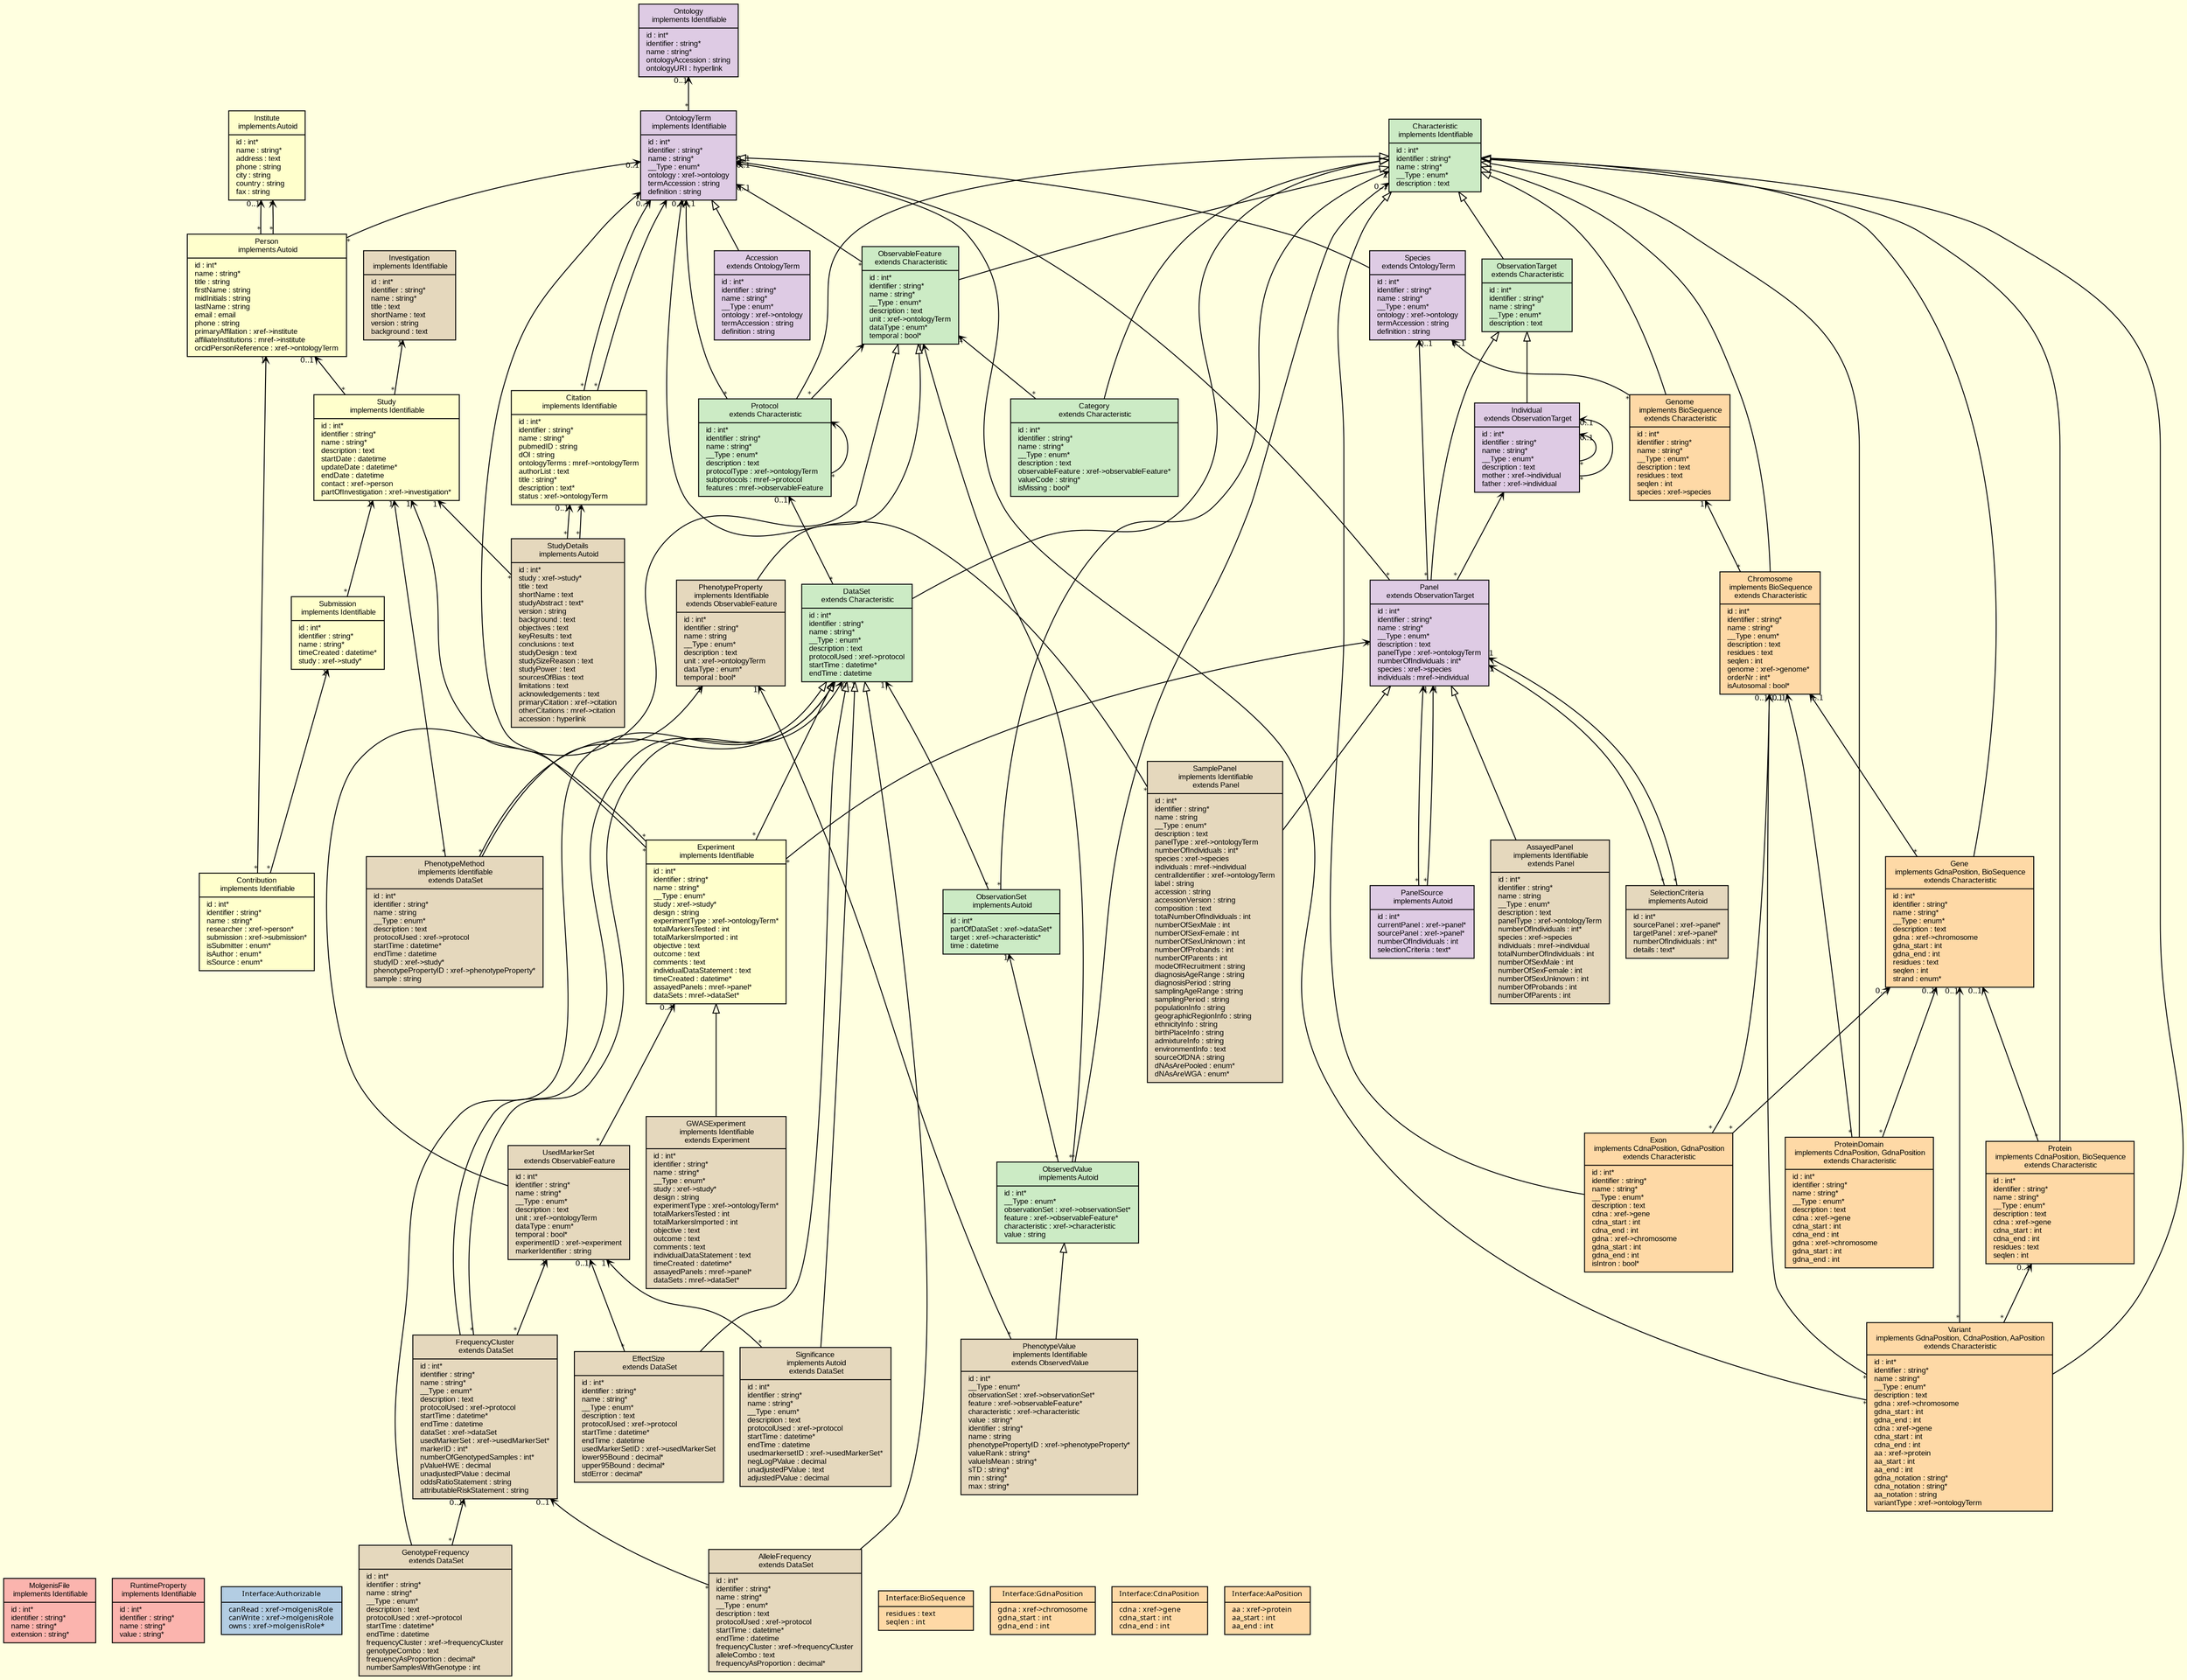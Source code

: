 digraph G {
        color = "white"
		compound = true
		fontname = "Bitstream Vera Sans"
		fontsize = 8
		pagedir="TB"
		rankdir="BT"
		bgcolor = "lightyellow"  
		labelfloat = "true"
		mode = "hier"
		overlap = "false"
		splines = "true"
		layers = "1:2"
		clusterrank = "local"
		outputorder="edgesfirst"

        node [
			fontname = "Arial"
            fontsize = 8
            shape = "record"
            color = "#808080"
            style="filled"
            fillcolor = "white"
            layer = "2"
            colorscheme = pastel19
        ]

        edge [
                fontname = "Bitstream Vera Sans"
                fontsize = 8
                layer = "1"
        ]

/* entities outside modules*/
               "MolgenisFile" [
                	    style = "filled"
                	    fillcolor =  "white"
			        	fontname = "Arial"
			        	fontcolor = "black"
			        	color = "black"
                
                        label = "{MolgenisFile\n implements Identifiable|id : int*\lidentifier : string*\lname : string*\lextension : string*\l}"
                ]

               "RuntimeProperty" [
                	    style = "filled"
                	    fillcolor =  "white"
			        	fontname = "Arial"
			        	fontcolor = "black"
			        	color = "black"
                
                        label = "{RuntimeProperty\n implements Identifiable|id : int*\lidentifier : string*\lname : string*\lvalue : string*\l}"
                ]

               "Authorizable" [
                	    style = "filled"
                	    fillcolor =  "white"
			        	fontname = "Arial-Italic"
			        	fontcolor = "dimgrey"
			        	color = "dimgrey"
                
                        label = "{Interface:Authorizable|canRead : xref-&gt;molgenisRole\lcanWrite : xref-&gt;molgenisRole\lowns : xref-&gt;molgenisRole*\l}"
                ]

               "Characteristic" [
                	    style = "filled"
                	    fillcolor =  "white"
			        	fontname = "Arial"
			        	fontcolor = "black"
			        	color = "black"
                
                        label = "{Characteristic\n implements Identifiable|id : int*\lidentifier : string*\lname : string*\l__Type : enum*\ldescription : text\l}"
                ]

               "ObservationTarget" [
                	    style = "filled"
                	    fillcolor =  "white"
			        	fontname = "Arial"
			        	fontcolor = "black"
			        	color = "black"
                
                        label = "{ObservationTarget\n extends characteristic|id : int*\lidentifier : string*\lname : string*\l__Type : enum*\ldescription : text\l}"
                ]

               "ObservableFeature" [
                	    style = "filled"
                	    fillcolor =  "white"
			        	fontname = "Arial"
			        	fontcolor = "black"
			        	color = "black"
                
                        label = "{ObservableFeature\n extends characteristic|id : int*\lidentifier : string*\lname : string*\l__Type : enum*\ldescription : text\lunit : xref-&gt;ontologyTerm\ldataType : enum*\ltemporal : bool*\l}"
                ]

               "Category" [
                	    style = "filled"
                	    fillcolor =  "white"
			        	fontname = "Arial"
			        	fontcolor = "black"
			        	color = "black"
                
                        label = "{Category\n extends characteristic|id : int*\lidentifier : string*\lname : string*\l__Type : enum*\ldescription : text\lobservableFeature : xref-&gt;observableFeature*\lvalueCode : string*\lisMissing : bool*\l}"
                ]

               "Protocol" [
                	    style = "filled"
                	    fillcolor =  "white"
			        	fontname = "Arial"
			        	fontcolor = "black"
			        	color = "black"
                
                        label = "{Protocol\n extends characteristic|id : int*\lidentifier : string*\lname : string*\l__Type : enum*\ldescription : text\lprotocolType : xref-&gt;ontologyTerm\lsubprotocols : mref-&gt;protocol\lfeatures : mref-&gt;observableFeature\l}"
                ]

               "DataSet" [
                	    style = "filled"
                	    fillcolor =  "white"
			        	fontname = "Arial"
			        	fontcolor = "black"
			        	color = "black"
                
                        label = "{DataSet\n extends characteristic|id : int*\lidentifier : string*\lname : string*\l__Type : enum*\ldescription : text\lprotocolUsed : xref-&gt;protocol\lstartTime : datetime*\lendTime : datetime\l}"
                ]

               "ObservationSet" [
                	    style = "filled"
                	    fillcolor =  "white"
			        	fontname = "Arial"
			        	fontcolor = "black"
			        	color = "black"
                
                        label = "{ObservationSet\n implements Autoid|id : int*\lpartOfDataSet : xref-&gt;dataSet*\ltarget : xref-&gt;characteristic*\ltime : datetime\l}"
                ]

               "ObservedValue" [
                	    style = "filled"
                	    fillcolor =  "white"
			        	fontname = "Arial"
			        	fontcolor = "black"
			        	color = "black"
                
                        label = "{ObservedValue\n implements Autoid|id : int*\l__Type : enum*\lobservationSet : xref-&gt;observationSet*\lfeature : xref-&gt;observableFeature*\lcharacteristic : xref-&gt;characteristic\lvalue : string\l}"
                ]

               "Species" [
                	    style = "filled"
                	    fillcolor =  "white"
			        	fontname = "Arial"
			        	fontcolor = "black"
			        	color = "black"
                
                        label = "{Species\n extends ontologyTerm|id : int*\lidentifier : string*\lname : string*\l__Type : enum*\lontology : xref-&gt;ontology\ltermAccession : string\ldefinition : string\l}"
                ]

               "Individual" [
                	    style = "filled"
                	    fillcolor =  "white"
			        	fontname = "Arial"
			        	fontcolor = "black"
			        	color = "black"
                
                        label = "{Individual\n extends observationTarget|id : int*\lidentifier : string*\lname : string*\l__Type : enum*\ldescription : text\lmother : xref-&gt;individual\lfather : xref-&gt;individual\l}"
                ]

               "Panel" [
                	    style = "filled"
                	    fillcolor =  "white"
			        	fontname = "Arial"
			        	fontcolor = "black"
			        	color = "black"
                
                        label = "{Panel\n extends observationTarget|id : int*\lidentifier : string*\lname : string*\l__Type : enum*\ldescription : text\lpanelType : xref-&gt;ontologyTerm\lnumberOfIndividuals : int*\lspecies : xref-&gt;species\lindividuals : mref-&gt;individual\l}"
                ]

               "PanelSource" [
                	    style = "filled"
                	    fillcolor =  "white"
			        	fontname = "Arial"
			        	fontcolor = "black"
			        	color = "black"
                
                        label = "{PanelSource\n implements Autoid|id : int*\lcurrentPanel : xref-&gt;panel*\lsourcePanel : xref-&gt;panel*\lnumberOfIndividuals : int\lselectionCriteria : text*\l}"
                ]

               "Ontology" [
                	    style = "filled"
                	    fillcolor =  "white"
			        	fontname = "Arial"
			        	fontcolor = "black"
			        	color = "black"
                
                        label = "{Ontology\n implements Identifiable|id : int*\lidentifier : string*\lname : string*\lontologyAccession : string\lontologyURI : hyperlink\l}"
                ]

               "OntologyTerm" [
                	    style = "filled"
                	    fillcolor =  "white"
			        	fontname = "Arial"
			        	fontcolor = "black"
			        	color = "black"
                
                        label = "{OntologyTerm\n implements Identifiable|id : int*\lidentifier : string*\lname : string*\l__Type : enum*\lontology : xref-&gt;ontology\ltermAccession : string\ldefinition : string\l}"
                ]

               "Accession" [
                	    style = "filled"
                	    fillcolor =  "white"
			        	fontname = "Arial"
			        	fontcolor = "black"
			        	color = "black"
                
                        label = "{Accession\n extends ontologyTerm|id : int*\lidentifier : string*\lname : string*\l__Type : enum*\lontology : xref-&gt;ontology\ltermAccession : string\ldefinition : string\l}"
                ]

               "BioSequence" [
                	    style = "filled"
                	    fillcolor =  "white"
			        	fontname = "Arial-Italic"
			        	fontcolor = "dimgrey"
			        	color = "dimgrey"
                
                        label = "{Interface:BioSequence|residues : text\lseqlen : int\l}"
                ]

               "GdnaPosition" [
                	    style = "filled"
                	    fillcolor =  "white"
			        	fontname = "Arial-Italic"
			        	fontcolor = "dimgrey"
			        	color = "dimgrey"
                
                        label = "{Interface:GdnaPosition|gdna : xref-&gt;chromosome\lgdna_start : int\lgdna_end : int\l}"
                ]

               "CdnaPosition" [
                	    style = "filled"
                	    fillcolor =  "white"
			        	fontname = "Arial-Italic"
			        	fontcolor = "dimgrey"
			        	color = "dimgrey"
                
                        label = "{Interface:CdnaPosition|cdna : xref-&gt;gene\lcdna_start : int\lcdna_end : int\l}"
                ]

               "AaPosition" [
                	    style = "filled"
                	    fillcolor =  "white"
			        	fontname = "Arial-Italic"
			        	fontcolor = "dimgrey"
			        	color = "dimgrey"
                
                        label = "{Interface:AaPosition|aa : xref-&gt;protein\laa_start : int\laa_end : int\l}"
                ]

               "Genome" [
                	    style = "filled"
                	    fillcolor =  "white"
			        	fontname = "Arial"
			        	fontcolor = "black"
			        	color = "black"
                
                        label = "{Genome\n implements BioSequence\n extends characteristic|id : int*\lidentifier : string*\lname : string*\l__Type : enum*\ldescription : text\lresidues : text\lseqlen : int\lspecies : xref-&gt;species\l}"
                ]

               "Chromosome" [
                	    style = "filled"
                	    fillcolor =  "white"
			        	fontname = "Arial"
			        	fontcolor = "black"
			        	color = "black"
                
                        label = "{Chromosome\n implements BioSequence\n extends characteristic|id : int*\lidentifier : string*\lname : string*\l__Type : enum*\ldescription : text\lresidues : text\lseqlen : int\lgenome : xref-&gt;genome*\lorderNr : int*\lisAutosomal : bool*\l}"
                ]

               "Gene" [
                	    style = "filled"
                	    fillcolor =  "white"
			        	fontname = "Arial"
			        	fontcolor = "black"
			        	color = "black"
                
                        label = "{Gene\n implements GdnaPosition, BioSequence\n extends characteristic|id : int*\lidentifier : string*\lname : string*\l__Type : enum*\ldescription : text\lgdna : xref-&gt;chromosome\lgdna_start : int\lgdna_end : int\lresidues : text\lseqlen : int\lstrand : enum*\l}"
                ]

               "Protein" [
                	    style = "filled"
                	    fillcolor =  "white"
			        	fontname = "Arial"
			        	fontcolor = "black"
			        	color = "black"
                
                        label = "{Protein\n implements CdnaPosition, BioSequence\n extends characteristic|id : int*\lidentifier : string*\lname : string*\l__Type : enum*\ldescription : text\lcdna : xref-&gt;gene\lcdna_start : int\lcdna_end : int\lresidues : text\lseqlen : int\l}"
                ]

               "ProteinDomain" [
                	    style = "filled"
                	    fillcolor =  "white"
			        	fontname = "Arial"
			        	fontcolor = "black"
			        	color = "black"
                
                        label = "{ProteinDomain\n implements CdnaPosition, GdnaPosition\n extends characteristic|id : int*\lidentifier : string*\lname : string*\l__Type : enum*\ldescription : text\lcdna : xref-&gt;gene\lcdna_start : int\lcdna_end : int\lgdna : xref-&gt;chromosome\lgdna_start : int\lgdna_end : int\l}"
                ]

               "Exon" [
                	    style = "filled"
                	    fillcolor =  "white"
			        	fontname = "Arial"
			        	fontcolor = "black"
			        	color = "black"
                
                        label = "{Exon\n implements CdnaPosition, GdnaPosition\n extends characteristic|id : int*\lidentifier : string*\lname : string*\l__Type : enum*\ldescription : text\lcdna : xref-&gt;gene\lcdna_start : int\lcdna_end : int\lgdna : xref-&gt;chromosome\lgdna_start : int\lgdna_end : int\lisIntron : bool*\l}"
                ]

               "Variant" [
                	    style = "filled"
                	    fillcolor =  "white"
			        	fontname = "Arial"
			        	fontcolor = "black"
			        	color = "black"
                
                        label = "{Variant\n implements GdnaPosition, CdnaPosition, AaPosition\n extends characteristic|id : int*\lidentifier : string*\lname : string*\l__Type : enum*\ldescription : text\lgdna : xref-&gt;chromosome\lgdna_start : int\lgdna_end : int\lcdna : xref-&gt;gene\lcdna_start : int\lcdna_end : int\laa : xref-&gt;protein\laa_start : int\laa_end : int\lgdna_notation : string*\lcdna_notation : string*\laa_notation : string\lvariantType : xref-&gt;ontologyTerm\l}"
                ]

               "Study" [
                	    style = "filled"
                	    fillcolor =  "white"
			        	fontname = "Arial"
			        	fontcolor = "black"
			        	color = "black"
                
                        label = "{Study\n implements Identifiable|id : int*\lidentifier : string*\lname : string*\ldescription : text\lstartDate : datetime\lupdateDate : datetime*\lendDate : datetime\lcontact : xref-&gt;person\lpartOfInvestigation : xref-&gt;investigation*\l}"
                ]

               "Experiment" [
                	    style = "filled"
                	    fillcolor =  "white"
			        	fontname = "Arial"
			        	fontcolor = "black"
			        	color = "black"
                
                        label = "{Experiment\n implements Identifiable|id : int*\lidentifier : string*\lname : string*\l__Type : enum*\lstudy : xref-&gt;study*\ldesign : string\lexperimentType : xref-&gt;ontologyTerm*\ltotalMarkersTested : int\ltotalMarkersImported : int\lobjective : text\loutcome : text\lcomments : text\lindividualDataStatement : text\ltimeCreated : datetime*\lassayedPanels : mref-&gt;panel*\ldataSets : mref-&gt;dataSet*\l}"
                ]

               "Institute" [
                	    style = "filled"
                	    fillcolor =  "white"
			        	fontname = "Arial"
			        	fontcolor = "black"
			        	color = "black"
                
                        label = "{Institute\n implements Autoid|id : int*\lname : string*\laddress : text\lphone : string\lcity : string\lcountry : string\lfax : string\l}"
                ]

               "Person" [
                	    style = "filled"
                	    fillcolor =  "white"
			        	fontname = "Arial"
			        	fontcolor = "black"
			        	color = "black"
                
                        label = "{Person\n implements Autoid|id : int*\lname : string*\ltitle : string\lfirstName : string\lmidInitials : string\llastName : string\lemail : email\lphone : string\lprimaryAffilation : xref-&gt;institute\laffiliateInstitutions : mref-&gt;institute\lorcidPersonReference : xref-&gt;ontologyTerm\l}"
                ]

               "Citation" [
                	    style = "filled"
                	    fillcolor =  "white"
			        	fontname = "Arial"
			        	fontcolor = "black"
			        	color = "black"
                
                        label = "{Citation\n implements Identifiable|id : int*\lidentifier : string*\lname : string*\lpubmedID : string\ldOI : string\lontologyTerms : mref-&gt;ontologyTerm\lauthorList : text\ltitle : string*\ldescription : text*\lstatus : xref-&gt;ontologyTerm\l}"
                ]

               "Contribution" [
                	    style = "filled"
                	    fillcolor =  "white"
			        	fontname = "Arial"
			        	fontcolor = "black"
			        	color = "black"
                
                        label = "{Contribution\n implements Identifiable|id : int*\lidentifier : string*\lname : string*\lresearcher : xref-&gt;person*\lsubmission : xref-&gt;submission*\lisSubmitter : enum*\lisAuthor : enum*\lisSource : enum*\l}"
                ]

               "Submission" [
                	    style = "filled"
                	    fillcolor =  "white"
			        	fontname = "Arial"
			        	fontcolor = "black"
			        	color = "black"
                
                        label = "{Submission\n implements Identifiable|id : int*\lidentifier : string*\lname : string*\ltimeCreated : datetime*\lstudy : xref-&gt;study*\l}"
                ]

               "Investigation" [
                	    style = "filled"
                	    fillcolor =  "white"
			        	fontname = "Arial"
			        	fontcolor = "black"
			        	color = "black"
                
                        label = "{Investigation\n implements Identifiable|id : int*\lidentifier : string*\lname : string*\ltitle : text\lshortName : text\lversion : string\lbackground : text\l}"
                ]

               "StudyDetails" [
                	    style = "filled"
                	    fillcolor =  "white"
			        	fontname = "Arial"
			        	fontcolor = "black"
			        	color = "black"
                
                        label = "{StudyDetails\n implements Autoid|id : int*\lstudy : xref-&gt;study*\ltitle : text\lshortName : text\lstudyAbstract : text*\lversion : string\lbackground : text\lobjectives : text\lkeyResults : text\lconclusions : text\lstudyDesign : text\lstudySizeReason : text\lstudyPower : text\lsourcesOfBias : text\llimitations : text\lacknowledgements : text\lprimaryCitation : xref-&gt;citation\lotherCitations : mref-&gt;citation\laccession : hyperlink\l}"
                ]

               "FrequencyCluster" [
                	    style = "filled"
                	    fillcolor =  "white"
			        	fontname = "Arial"
			        	fontcolor = "black"
			        	color = "black"
                
                        label = "{FrequencyCluster\n extends dataSet|id : int*\lidentifier : string*\lname : string*\l__Type : enum*\ldescription : text\lprotocolUsed : xref-&gt;protocol\lstartTime : datetime*\lendTime : datetime\ldataSet : xref-&gt;dataSet\lusedMarkerSet : xref-&gt;usedMarkerSet*\lmarkerID : int*\lnumberOfGenotypedSamples : int*\lpValueHWE : decimal\lunadjustedPValue : decimal\loddsRatioStatement : string\lattributableRiskStatement : string\l}"
                ]

               "GenotypeFrequency" [
                	    style = "filled"
                	    fillcolor =  "white"
			        	fontname = "Arial"
			        	fontcolor = "black"
			        	color = "black"
                
                        label = "{GenotypeFrequency\n extends dataSet|id : int*\lidentifier : string*\lname : string*\l__Type : enum*\ldescription : text\lprotocolUsed : xref-&gt;protocol\lstartTime : datetime*\lendTime : datetime\lfrequencyCluster : xref-&gt;frequencyCluster\lgenotypeCombo : text\lfrequencyAsProportion : decimal*\lnumberSamplesWithGenotype : int\l}"
                ]

               "AlleleFrequency" [
                	    style = "filled"
                	    fillcolor =  "white"
			        	fontname = "Arial"
			        	fontcolor = "black"
			        	color = "black"
                
                        label = "{AlleleFrequency\n extends dataSet|id : int*\lidentifier : string*\lname : string*\l__Type : enum*\ldescription : text\lprotocolUsed : xref-&gt;protocol\lstartTime : datetime*\lendTime : datetime\lfrequencyCluster : xref-&gt;frequencyCluster\lalleleCombo : text\lfrequencyAsProportion : decimal*\l}"
                ]

               "PhenotypeProperty" [
                	    style = "filled"
                	    fillcolor =  "white"
			        	fontname = "Arial"
			        	fontcolor = "black"
			        	color = "black"
                
                        label = "{PhenotypeProperty\n implements Identifiable\n extends observableFeature|id : int*\lidentifier : string*\lname : string\l__Type : enum*\ldescription : text\lunit : xref-&gt;ontologyTerm\ldataType : enum*\ltemporal : bool*\l}"
                ]

               "PhenotypeMethod" [
                	    style = "filled"
                	    fillcolor =  "white"
			        	fontname = "Arial"
			        	fontcolor = "black"
			        	color = "black"
                
                        label = "{PhenotypeMethod\n implements Identifiable\n extends dataSet|id : int*\lidentifier : string*\lname : string\l__Type : enum*\ldescription : text\lprotocolUsed : xref-&gt;protocol\lstartTime : datetime*\lendTime : datetime\lstudyID : xref-&gt;study*\lphenotypePropertyID : xref-&gt;phenotypeProperty*\lsample : string\l}"
                ]

               "PhenotypeValue" [
                	    style = "filled"
                	    fillcolor =  "white"
			        	fontname = "Arial"
			        	fontcolor = "black"
			        	color = "black"
                
                        label = "{PhenotypeValue\n implements Identifiable\n extends observedValue|id : int*\l__Type : enum*\lobservationSet : xref-&gt;observationSet*\lfeature : xref-&gt;observableFeature*\lcharacteristic : xref-&gt;characteristic\lvalue : string*\lidentifier : string*\lname : string\lphenotypePropertyID : xref-&gt;phenotypeProperty*\lvalueRank : string*\lvalueIsMean : string*\lsTD : string*\lmin : string*\lmax : string*\l}"
                ]

               "SamplePanel" [
                	    style = "filled"
                	    fillcolor =  "white"
			        	fontname = "Arial"
			        	fontcolor = "black"
			        	color = "black"
                
                        label = "{SamplePanel\n implements Identifiable\n extends panel|id : int*\lidentifier : string*\lname : string\l__Type : enum*\ldescription : text\lpanelType : xref-&gt;ontologyTerm\lnumberOfIndividuals : int*\lspecies : xref-&gt;species\lindividuals : mref-&gt;individual\lcentralIdentifier : xref-&gt;ontologyTerm\llabel : string\laccession : string\laccessionVersion : string\lcomposition : text\ltotalNumberOfIndividuals : int\lnumberOfSexMale : int\lnumberOfSexFemale : int\lnumberOfSexUnknown : int\lnumberOfProbands : int\lnumberOfParents : int\lmodeOfRecruitment : string\ldiagnosisAgeRange : string\ldiagnosisPeriod : string\lsamplingAgeRange : string\lsamplingPeriod : string\lpopulationInfo : string\lgeographicRegionInfo : string\lethnicityInfo : string\lbirthPlaceInfo : string\ladmixtureInfo : string\lenvironmentInfo : text\lsourceOfDNA : string\ldNAsArePooled : enum*\ldNAsAreWGA : enum*\l}"
                ]

               "AssayedPanel" [
                	    style = "filled"
                	    fillcolor =  "white"
			        	fontname = "Arial"
			        	fontcolor = "black"
			        	color = "black"
                
                        label = "{AssayedPanel\n implements Identifiable\n extends panel|id : int*\lidentifier : string*\lname : string\l__Type : enum*\ldescription : text\lpanelType : xref-&gt;ontologyTerm\lnumberOfIndividuals : int*\lspecies : xref-&gt;species\lindividuals : mref-&gt;individual\ltotalNumberOfIndividuals : int\lnumberOfSexMale : int\lnumberOfSexFemale : int\lnumberOfSexUnknown : int\lnumberOfProbands : int\lnumberOfParents : int\l}"
                ]

               "GWASExperiment" [
                	    style = "filled"
                	    fillcolor =  "white"
			        	fontname = "Arial"
			        	fontcolor = "black"
			        	color = "black"
                
                        label = "{GWASExperiment\n implements Identifiable\n extends experiment|id : int*\lidentifier : string*\lname : string*\l__Type : enum*\lstudy : xref-&gt;study*\ldesign : string\lexperimentType : xref-&gt;ontologyTerm*\ltotalMarkersTested : int\ltotalMarkersImported : int\lobjective : text\loutcome : text\lcomments : text\lindividualDataStatement : text\ltimeCreated : datetime*\lassayedPanels : mref-&gt;panel*\ldataSets : mref-&gt;dataSet*\l}"
                ]

               "UsedMarkerSet" [
                	    style = "filled"
                	    fillcolor =  "white"
			        	fontname = "Arial"
			        	fontcolor = "black"
			        	color = "black"
                
                        label = "{UsedMarkerSet\n extends observableFeature|id : int*\lidentifier : string*\lname : string*\l__Type : enum*\ldescription : text\lunit : xref-&gt;ontologyTerm\ldataType : enum*\ltemporal : bool*\lexperimentID : xref-&gt;experiment\lmarkerIdentifier : string\l}"
                ]

               "Significance" [
                	    style = "filled"
                	    fillcolor =  "white"
			        	fontname = "Arial"
			        	fontcolor = "black"
			        	color = "black"
                
                        label = "{Significance\n implements Autoid\n extends dataSet|id : int*\lidentifier : string*\lname : string*\l__Type : enum*\ldescription : text\lprotocolUsed : xref-&gt;protocol\lstartTime : datetime*\lendTime : datetime\lusedmarkersetID : xref-&gt;usedMarkerSet*\lnegLogPValue : decimal\lunadjustedPValue : text\ladjustedPValue : decimal\l}"
                ]

               "EffectSize" [
                	    style = "filled"
                	    fillcolor =  "white"
			        	fontname = "Arial"
			        	fontcolor = "black"
			        	color = "black"
                
                        label = "{EffectSize\n extends dataSet|id : int*\lidentifier : string*\lname : string*\l__Type : enum*\ldescription : text\lprotocolUsed : xref-&gt;protocol\lstartTime : datetime*\lendTime : datetime\lusedMarkerSetID : xref-&gt;usedMarkerSet\llower95Bound : decimal*\lupper95Bound : decimal*\lstdError : decimal*\l}"
                ]

               "SelectionCriteria" [
                	    style = "filled"
                	    fillcolor =  "white"
			        	fontname = "Arial"
			        	fontcolor = "black"
			        	color = "black"
                
                        label = "{SelectionCriteria\n implements Autoid|id : int*\lsourcePanel : xref-&gt;panel*\ltargetPanel : xref-&gt;panel*\lnumberOfIndividuals : int*\ldetails : text*\l}"
                ]

/*entities inside modules*/
/*        subgraph cluster_0 {
        		rankdir = "TB"
        		pagedir = "TB"
                label = "org.molgenis.core"
                labelloc = bottom
				fillcolor = "white"
                style="filled"*/

                "MolgenisFile" [
                	    style = "filled"
                	    fillcolor =  "1"
			        	fontname = "Arial"
			        	fontcolor = "black"
			        	color = "black"
                
                        label = "{MolgenisFile\n implements Identifiable|id : int*\lidentifier : string*\lname : string*\lextension : string*\l}"
                ]
                "RuntimeProperty" [
                	    style = "filled"
                	    fillcolor =  "1"
			        	fontname = "Arial"
			        	fontcolor = "black"
			        	color = "black"
                
                        label = "{RuntimeProperty\n implements Identifiable|id : int*\lidentifier : string*\lname : string*\lvalue : string*\l}"
                ]
/*        }  */
/*        subgraph cluster_1 {
        		rankdir = "TB"
        		pagedir = "TB"
                label = "org.molgenis.auth"
                labelloc = bottom
				fillcolor = "white"
                style="filled"*/

                "Authorizable" [
                	    style = "filled"
                	    fillcolor =  "2"
			        	fontname = "Arial-Italic"
			        	fontcolor = "dimgrey"
			        	color = "dimgrey"
                
                        label = "{Interface:Authorizable|canRead : xref-&gt;molgenisRole\lcanWrite : xref-&gt;molgenisRole\lowns : xref-&gt;molgenisRole*\l}"
                ]
/*        }  */
/*        subgraph cluster_2 {
        		rankdir = "TB"
        		pagedir = "TB"
                label = "org.molgenis.observ"
                labelloc = bottom
				fillcolor = "white"
                style="filled"*/

                "Characteristic" [
                	    style = "filled"
                	    fillcolor =  "3"
			        	fontname = "Arial"
			        	fontcolor = "black"
			        	color = "black"
                
                        label = "{Characteristic\n implements Identifiable|id : int*\lidentifier : string*\lname : string*\l__Type : enum*\ldescription : text\l}"
                ]
                "ObservationTarget" [
                	    style = "filled"
                	    fillcolor =  "3"
			        	fontname = "Arial"
			        	fontcolor = "black"
			        	color = "black"
                
                        label = "{ObservationTarget\n extends Characteristic|id : int*\lidentifier : string*\lname : string*\l__Type : enum*\ldescription : text\l}"
                ]
                "ObservableFeature" [
                	    style = "filled"
                	    fillcolor =  "3"
			        	fontname = "Arial"
			        	fontcolor = "black"
			        	color = "black"
                
                        label = "{ObservableFeature\n extends Characteristic|id : int*\lidentifier : string*\lname : string*\l__Type : enum*\ldescription : text\lunit : xref-&gt;ontologyTerm\ldataType : enum*\ltemporal : bool*\l}"
                ]
                "Category" [
                	    style = "filled"
                	    fillcolor =  "3"
			        	fontname = "Arial"
			        	fontcolor = "black"
			        	color = "black"
                
                        label = "{Category\n extends Characteristic|id : int*\lidentifier : string*\lname : string*\l__Type : enum*\ldescription : text\lobservableFeature : xref-&gt;observableFeature*\lvalueCode : string*\lisMissing : bool*\l}"
                ]
                "Protocol" [
                	    style = "filled"
                	    fillcolor =  "3"
			        	fontname = "Arial"
			        	fontcolor = "black"
			        	color = "black"
                
                        label = "{Protocol\n extends Characteristic|id : int*\lidentifier : string*\lname : string*\l__Type : enum*\ldescription : text\lprotocolType : xref-&gt;ontologyTerm\lsubprotocols : mref-&gt;protocol\lfeatures : mref-&gt;observableFeature\l}"
                ]
                "DataSet" [
                	    style = "filled"
                	    fillcolor =  "3"
			        	fontname = "Arial"
			        	fontcolor = "black"
			        	color = "black"
                
                        label = "{DataSet\n extends Characteristic|id : int*\lidentifier : string*\lname : string*\l__Type : enum*\ldescription : text\lprotocolUsed : xref-&gt;protocol\lstartTime : datetime*\lendTime : datetime\l}"
                ]
                "ObservationSet" [
                	    style = "filled"
                	    fillcolor =  "3"
			        	fontname = "Arial"
			        	fontcolor = "black"
			        	color = "black"
                
                        label = "{ObservationSet\n implements Autoid|id : int*\lpartOfDataSet : xref-&gt;dataSet*\ltarget : xref-&gt;characteristic*\ltime : datetime\l}"
                ]
                "ObservedValue" [
                	    style = "filled"
                	    fillcolor =  "3"
			        	fontname = "Arial"
			        	fontcolor = "black"
			        	color = "black"
                
                        label = "{ObservedValue\n implements Autoid|id : int*\l__Type : enum*\lobservationSet : xref-&gt;observationSet*\lfeature : xref-&gt;observableFeature*\lcharacteristic : xref-&gt;characteristic\lvalue : string\l}"
                ]
/*        }  */
/*        subgraph cluster_3 {
        		rankdir = "TB"
        		pagedir = "TB"
                label = "org.molgenis.observ.target"
                labelloc = bottom
				fillcolor = "white"
                style="filled"*/

                "Species" [
                	    style = "filled"
                	    fillcolor =  "4"
			        	fontname = "Arial"
			        	fontcolor = "black"
			        	color = "black"
                
                        label = "{Species\n extends OntologyTerm|id : int*\lidentifier : string*\lname : string*\l__Type : enum*\lontology : xref-&gt;ontology\ltermAccession : string\ldefinition : string\l}"
                ]
                "Individual" [
                	    style = "filled"
                	    fillcolor =  "4"
			        	fontname = "Arial"
			        	fontcolor = "black"
			        	color = "black"
                
                        label = "{Individual\n extends ObservationTarget|id : int*\lidentifier : string*\lname : string*\l__Type : enum*\ldescription : text\lmother : xref-&gt;individual\lfather : xref-&gt;individual\l}"
                ]
                "Panel" [
                	    style = "filled"
                	    fillcolor =  "4"
			        	fontname = "Arial"
			        	fontcolor = "black"
			        	color = "black"
                
                        label = "{Panel\n extends ObservationTarget|id : int*\lidentifier : string*\lname : string*\l__Type : enum*\ldescription : text\lpanelType : xref-&gt;ontologyTerm\lnumberOfIndividuals : int*\lspecies : xref-&gt;species\lindividuals : mref-&gt;individual\l}"
                ]
                "PanelSource" [
                	    style = "filled"
                	    fillcolor =  "4"
			        	fontname = "Arial"
			        	fontcolor = "black"
			        	color = "black"
                
                        label = "{PanelSource\n implements Autoid|id : int*\lcurrentPanel : xref-&gt;panel*\lsourcePanel : xref-&gt;panel*\lnumberOfIndividuals : int\lselectionCriteria : text*\l}"
                ]
                "Ontology" [
                	    style = "filled"
                	    fillcolor =  "4"
			        	fontname = "Arial"
			        	fontcolor = "black"
			        	color = "black"
                
                        label = "{Ontology\n implements Identifiable|id : int*\lidentifier : string*\lname : string*\lontologyAccession : string\lontologyURI : hyperlink\l}"
                ]
                "OntologyTerm" [
                	    style = "filled"
                	    fillcolor =  "4"
			        	fontname = "Arial"
			        	fontcolor = "black"
			        	color = "black"
                
                        label = "{OntologyTerm\n implements Identifiable|id : int*\lidentifier : string*\lname : string*\l__Type : enum*\lontology : xref-&gt;ontology\ltermAccession : string\ldefinition : string\l}"
                ]
                "Accession" [
                	    style = "filled"
                	    fillcolor =  "4"
			        	fontname = "Arial"
			        	fontcolor = "black"
			        	color = "black"
                
                        label = "{Accession\n extends OntologyTerm|id : int*\lidentifier : string*\lname : string*\l__Type : enum*\lontology : xref-&gt;ontology\ltermAccession : string\ldefinition : string\l}"
                ]
/*        }  */
/*        subgraph cluster_4 {
        		rankdir = "TB"
        		pagedir = "TB"
                label = "org.molgenis.variant"
                labelloc = bottom
				fillcolor = "white"
                style="filled"*/

                "BioSequence" [
                	    style = "filled"
                	    fillcolor =  "5"
			        	fontname = "Arial-Italic"
			        	fontcolor = "dimgrey"
			        	color = "dimgrey"
                
                        label = "{Interface:BioSequence|residues : text\lseqlen : int\l}"
                ]
                "GdnaPosition" [
                	    style = "filled"
                	    fillcolor =  "5"
			        	fontname = "Arial-Italic"
			        	fontcolor = "dimgrey"
			        	color = "dimgrey"
                
                        label = "{Interface:GdnaPosition|gdna : xref-&gt;chromosome\lgdna_start : int\lgdna_end : int\l}"
                ]
                "CdnaPosition" [
                	    style = "filled"
                	    fillcolor =  "5"
			        	fontname = "Arial-Italic"
			        	fontcolor = "dimgrey"
			        	color = "dimgrey"
                
                        label = "{Interface:CdnaPosition|cdna : xref-&gt;gene\lcdna_start : int\lcdna_end : int\l}"
                ]
                "AaPosition" [
                	    style = "filled"
                	    fillcolor =  "5"
			        	fontname = "Arial-Italic"
			        	fontcolor = "dimgrey"
			        	color = "dimgrey"
                
                        label = "{Interface:AaPosition|aa : xref-&gt;protein\laa_start : int\laa_end : int\l}"
                ]
                "Genome" [
                	    style = "filled"
                	    fillcolor =  "5"
			        	fontname = "Arial"
			        	fontcolor = "black"
			        	color = "black"
                
                        label = "{Genome\n implements BioSequence\n extends Characteristic|id : int*\lidentifier : string*\lname : string*\l__Type : enum*\ldescription : text\lresidues : text\lseqlen : int\lspecies : xref-&gt;species\l}"
                ]
                "Chromosome" [
                	    style = "filled"
                	    fillcolor =  "5"
			        	fontname = "Arial"
			        	fontcolor = "black"
			        	color = "black"
                
                        label = "{Chromosome\n implements BioSequence\n extends Characteristic|id : int*\lidentifier : string*\lname : string*\l__Type : enum*\ldescription : text\lresidues : text\lseqlen : int\lgenome : xref-&gt;genome*\lorderNr : int*\lisAutosomal : bool*\l}"
                ]
                "Gene" [
                	    style = "filled"
                	    fillcolor =  "5"
			        	fontname = "Arial"
			        	fontcolor = "black"
			        	color = "black"
                
                        label = "{Gene\n implements GdnaPosition, BioSequence\n extends Characteristic|id : int*\lidentifier : string*\lname : string*\l__Type : enum*\ldescription : text\lgdna : xref-&gt;chromosome\lgdna_start : int\lgdna_end : int\lresidues : text\lseqlen : int\lstrand : enum*\l}"
                ]
                "Protein" [
                	    style = "filled"
                	    fillcolor =  "5"
			        	fontname = "Arial"
			        	fontcolor = "black"
			        	color = "black"
                
                        label = "{Protein\n implements CdnaPosition, BioSequence\n extends Characteristic|id : int*\lidentifier : string*\lname : string*\l__Type : enum*\ldescription : text\lcdna : xref-&gt;gene\lcdna_start : int\lcdna_end : int\lresidues : text\lseqlen : int\l}"
                ]
                "ProteinDomain" [
                	    style = "filled"
                	    fillcolor =  "5"
			        	fontname = "Arial"
			        	fontcolor = "black"
			        	color = "black"
                
                        label = "{ProteinDomain\n implements CdnaPosition, GdnaPosition\n extends Characteristic|id : int*\lidentifier : string*\lname : string*\l__Type : enum*\ldescription : text\lcdna : xref-&gt;gene\lcdna_start : int\lcdna_end : int\lgdna : xref-&gt;chromosome\lgdna_start : int\lgdna_end : int\l}"
                ]
                "Exon" [
                	    style = "filled"
                	    fillcolor =  "5"
			        	fontname = "Arial"
			        	fontcolor = "black"
			        	color = "black"
                
                        label = "{Exon\n implements CdnaPosition, GdnaPosition\n extends Characteristic|id : int*\lidentifier : string*\lname : string*\l__Type : enum*\ldescription : text\lcdna : xref-&gt;gene\lcdna_start : int\lcdna_end : int\lgdna : xref-&gt;chromosome\lgdna_start : int\lgdna_end : int\lisIntron : bool*\l}"
                ]
                "Variant" [
                	    style = "filled"
                	    fillcolor =  "5"
			        	fontname = "Arial"
			        	fontcolor = "black"
			        	color = "black"
                
                        label = "{Variant\n implements GdnaPosition, CdnaPosition, AaPosition\n extends Characteristic|id : int*\lidentifier : string*\lname : string*\l__Type : enum*\ldescription : text\lgdna : xref-&gt;chromosome\lgdna_start : int\lgdna_end : int\lcdna : xref-&gt;gene\lcdna_start : int\lcdna_end : int\laa : xref-&gt;protein\laa_start : int\laa_end : int\lgdna_notation : string*\lcdna_notation : string*\laa_notation : string\lvariantType : xref-&gt;ontologyTerm\l}"
                ]
/*        }  */
/*        subgraph cluster_5 {
        		rankdir = "TB"
        		pagedir = "TB"
                label = "org.molgenis.organization"
                labelloc = bottom
				fillcolor = "white"
                style="filled"*/

                "Study" [
                	    style = "filled"
                	    fillcolor =  "6"
			        	fontname = "Arial"
			        	fontcolor = "black"
			        	color = "black"
                
                        label = "{Study\n implements Identifiable|id : int*\lidentifier : string*\lname : string*\ldescription : text\lstartDate : datetime\lupdateDate : datetime*\lendDate : datetime\lcontact : xref-&gt;person\lpartOfInvestigation : xref-&gt;investigation*\l}"
                ]
                "Experiment" [
                	    style = "filled"
                	    fillcolor =  "6"
			        	fontname = "Arial"
			        	fontcolor = "black"
			        	color = "black"
                
                        label = "{Experiment\n implements Identifiable|id : int*\lidentifier : string*\lname : string*\l__Type : enum*\lstudy : xref-&gt;study*\ldesign : string\lexperimentType : xref-&gt;ontologyTerm*\ltotalMarkersTested : int\ltotalMarkersImported : int\lobjective : text\loutcome : text\lcomments : text\lindividualDataStatement : text\ltimeCreated : datetime*\lassayedPanels : mref-&gt;panel*\ldataSets : mref-&gt;dataSet*\l}"
                ]
                "Institute" [
                	    style = "filled"
                	    fillcolor =  "6"
			        	fontname = "Arial"
			        	fontcolor = "black"
			        	color = "black"
                
                        label = "{Institute\n implements Autoid|id : int*\lname : string*\laddress : text\lphone : string\lcity : string\lcountry : string\lfax : string\l}"
                ]
                "Person" [
                	    style = "filled"
                	    fillcolor =  "6"
			        	fontname = "Arial"
			        	fontcolor = "black"
			        	color = "black"
                
                        label = "{Person\n implements Autoid|id : int*\lname : string*\ltitle : string\lfirstName : string\lmidInitials : string\llastName : string\lemail : email\lphone : string\lprimaryAffilation : xref-&gt;institute\laffiliateInstitutions : mref-&gt;institute\lorcidPersonReference : xref-&gt;ontologyTerm\l}"
                ]
                "Citation" [
                	    style = "filled"
                	    fillcolor =  "6"
			        	fontname = "Arial"
			        	fontcolor = "black"
			        	color = "black"
                
                        label = "{Citation\n implements Identifiable|id : int*\lidentifier : string*\lname : string*\lpubmedID : string\ldOI : string\lontologyTerms : mref-&gt;ontologyTerm\lauthorList : text\ltitle : string*\ldescription : text*\lstatus : xref-&gt;ontologyTerm\l}"
                ]
                "Contribution" [
                	    style = "filled"
                	    fillcolor =  "6"
			        	fontname = "Arial"
			        	fontcolor = "black"
			        	color = "black"
                
                        label = "{Contribution\n implements Identifiable|id : int*\lidentifier : string*\lname : string*\lresearcher : xref-&gt;person*\lsubmission : xref-&gt;submission*\lisSubmitter : enum*\lisAuthor : enum*\lisSource : enum*\l}"
                ]
                "Submission" [
                	    style = "filled"
                	    fillcolor =  "6"
			        	fontname = "Arial"
			        	fontcolor = "black"
			        	color = "black"
                
                        label = "{Submission\n implements Identifiable|id : int*\lidentifier : string*\lname : string*\ltimeCreated : datetime*\lstudy : xref-&gt;study*\l}"
                ]
/*        }  */
/*        subgraph cluster_6 {
        		rankdir = "TB"
        		pagedir = "TB"
                label = "org.molgenis.gwascentral"
                labelloc = bottom
				fillcolor = "white"
                style="filled"*/

                "Investigation" [
                	    style = "filled"
                	    fillcolor =  "7"
			        	fontname = "Arial"
			        	fontcolor = "black"
			        	color = "black"
                
                        label = "{Investigation\n implements Identifiable|id : int*\lidentifier : string*\lname : string*\ltitle : text\lshortName : text\lversion : string\lbackground : text\l}"
                ]
                "StudyDetails" [
                	    style = "filled"
                	    fillcolor =  "7"
			        	fontname = "Arial"
			        	fontcolor = "black"
			        	color = "black"
                
                        label = "{StudyDetails\n implements Autoid|id : int*\lstudy : xref-&gt;study*\ltitle : text\lshortName : text\lstudyAbstract : text*\lversion : string\lbackground : text\lobjectives : text\lkeyResults : text\lconclusions : text\lstudyDesign : text\lstudySizeReason : text\lstudyPower : text\lsourcesOfBias : text\llimitations : text\lacknowledgements : text\lprimaryCitation : xref-&gt;citation\lotherCitations : mref-&gt;citation\laccession : hyperlink\l}"
                ]
                "FrequencyCluster" [
                	    style = "filled"
                	    fillcolor =  "7"
			        	fontname = "Arial"
			        	fontcolor = "black"
			        	color = "black"
                
                        label = "{FrequencyCluster\n extends DataSet|id : int*\lidentifier : string*\lname : string*\l__Type : enum*\ldescription : text\lprotocolUsed : xref-&gt;protocol\lstartTime : datetime*\lendTime : datetime\ldataSet : xref-&gt;dataSet\lusedMarkerSet : xref-&gt;usedMarkerSet*\lmarkerID : int*\lnumberOfGenotypedSamples : int*\lpValueHWE : decimal\lunadjustedPValue : decimal\loddsRatioStatement : string\lattributableRiskStatement : string\l}"
                ]
                "GenotypeFrequency" [
                	    style = "filled"
                	    fillcolor =  "7"
			        	fontname = "Arial"
			        	fontcolor = "black"
			        	color = "black"
                
                        label = "{GenotypeFrequency\n extends DataSet|id : int*\lidentifier : string*\lname : string*\l__Type : enum*\ldescription : text\lprotocolUsed : xref-&gt;protocol\lstartTime : datetime*\lendTime : datetime\lfrequencyCluster : xref-&gt;frequencyCluster\lgenotypeCombo : text\lfrequencyAsProportion : decimal*\lnumberSamplesWithGenotype : int\l}"
                ]
                "AlleleFrequency" [
                	    style = "filled"
                	    fillcolor =  "7"
			        	fontname = "Arial"
			        	fontcolor = "black"
			        	color = "black"
                
                        label = "{AlleleFrequency\n extends DataSet|id : int*\lidentifier : string*\lname : string*\l__Type : enum*\ldescription : text\lprotocolUsed : xref-&gt;protocol\lstartTime : datetime*\lendTime : datetime\lfrequencyCluster : xref-&gt;frequencyCluster\lalleleCombo : text\lfrequencyAsProportion : decimal*\l}"
                ]
                "PhenotypeProperty" [
                	    style = "filled"
                	    fillcolor =  "7"
			        	fontname = "Arial"
			        	fontcolor = "black"
			        	color = "black"
                
                        label = "{PhenotypeProperty\n implements Identifiable\n extends ObservableFeature|id : int*\lidentifier : string*\lname : string\l__Type : enum*\ldescription : text\lunit : xref-&gt;ontologyTerm\ldataType : enum*\ltemporal : bool*\l}"
                ]
                "PhenotypeMethod" [
                	    style = "filled"
                	    fillcolor =  "7"
			        	fontname = "Arial"
			        	fontcolor = "black"
			        	color = "black"
                
                        label = "{PhenotypeMethod\n implements Identifiable\n extends DataSet|id : int*\lidentifier : string*\lname : string\l__Type : enum*\ldescription : text\lprotocolUsed : xref-&gt;protocol\lstartTime : datetime*\lendTime : datetime\lstudyID : xref-&gt;study*\lphenotypePropertyID : xref-&gt;phenotypeProperty*\lsample : string\l}"
                ]
                "PhenotypeValue" [
                	    style = "filled"
                	    fillcolor =  "7"
			        	fontname = "Arial"
			        	fontcolor = "black"
			        	color = "black"
                
                        label = "{PhenotypeValue\n implements Identifiable\n extends ObservedValue|id : int*\l__Type : enum*\lobservationSet : xref-&gt;observationSet*\lfeature : xref-&gt;observableFeature*\lcharacteristic : xref-&gt;characteristic\lvalue : string*\lidentifier : string*\lname : string\lphenotypePropertyID : xref-&gt;phenotypeProperty*\lvalueRank : string*\lvalueIsMean : string*\lsTD : string*\lmin : string*\lmax : string*\l}"
                ]
                "SamplePanel" [
                	    style = "filled"
                	    fillcolor =  "7"
			        	fontname = "Arial"
			        	fontcolor = "black"
			        	color = "black"
                
                        label = "{SamplePanel\n implements Identifiable\n extends Panel|id : int*\lidentifier : string*\lname : string\l__Type : enum*\ldescription : text\lpanelType : xref-&gt;ontologyTerm\lnumberOfIndividuals : int*\lspecies : xref-&gt;species\lindividuals : mref-&gt;individual\lcentralIdentifier : xref-&gt;ontologyTerm\llabel : string\laccession : string\laccessionVersion : string\lcomposition : text\ltotalNumberOfIndividuals : int\lnumberOfSexMale : int\lnumberOfSexFemale : int\lnumberOfSexUnknown : int\lnumberOfProbands : int\lnumberOfParents : int\lmodeOfRecruitment : string\ldiagnosisAgeRange : string\ldiagnosisPeriod : string\lsamplingAgeRange : string\lsamplingPeriod : string\lpopulationInfo : string\lgeographicRegionInfo : string\lethnicityInfo : string\lbirthPlaceInfo : string\ladmixtureInfo : string\lenvironmentInfo : text\lsourceOfDNA : string\ldNAsArePooled : enum*\ldNAsAreWGA : enum*\l}"
                ]
                "AssayedPanel" [
                	    style = "filled"
                	    fillcolor =  "7"
			        	fontname = "Arial"
			        	fontcolor = "black"
			        	color = "black"
                
                        label = "{AssayedPanel\n implements Identifiable\n extends Panel|id : int*\lidentifier : string*\lname : string\l__Type : enum*\ldescription : text\lpanelType : xref-&gt;ontologyTerm\lnumberOfIndividuals : int*\lspecies : xref-&gt;species\lindividuals : mref-&gt;individual\ltotalNumberOfIndividuals : int\lnumberOfSexMale : int\lnumberOfSexFemale : int\lnumberOfSexUnknown : int\lnumberOfProbands : int\lnumberOfParents : int\l}"
                ]
                "GWASExperiment" [
                	    style = "filled"
                	    fillcolor =  "7"
			        	fontname = "Arial"
			        	fontcolor = "black"
			        	color = "black"
                
                        label = "{GWASExperiment\n implements Identifiable\n extends Experiment|id : int*\lidentifier : string*\lname : string*\l__Type : enum*\lstudy : xref-&gt;study*\ldesign : string\lexperimentType : xref-&gt;ontologyTerm*\ltotalMarkersTested : int\ltotalMarkersImported : int\lobjective : text\loutcome : text\lcomments : text\lindividualDataStatement : text\ltimeCreated : datetime*\lassayedPanels : mref-&gt;panel*\ldataSets : mref-&gt;dataSet*\l}"
                ]
                "UsedMarkerSet" [
                	    style = "filled"
                	    fillcolor =  "7"
			        	fontname = "Arial"
			        	fontcolor = "black"
			        	color = "black"
                
                        label = "{UsedMarkerSet\n extends ObservableFeature|id : int*\lidentifier : string*\lname : string*\l__Type : enum*\ldescription : text\lunit : xref-&gt;ontologyTerm\ldataType : enum*\ltemporal : bool*\lexperimentID : xref-&gt;experiment\lmarkerIdentifier : string\l}"
                ]
                "Significance" [
                	    style = "filled"
                	    fillcolor =  "7"
			        	fontname = "Arial"
			        	fontcolor = "black"
			        	color = "black"
                
                        label = "{Significance\n implements Autoid\n extends DataSet|id : int*\lidentifier : string*\lname : string*\l__Type : enum*\ldescription : text\lprotocolUsed : xref-&gt;protocol\lstartTime : datetime*\lendTime : datetime\lusedmarkersetID : xref-&gt;usedMarkerSet*\lnegLogPValue : decimal\lunadjustedPValue : text\ladjustedPValue : decimal\l}"
                ]
                "EffectSize" [
                	    style = "filled"
                	    fillcolor =  "7"
			        	fontname = "Arial"
			        	fontcolor = "black"
			        	color = "black"
                
                        label = "{EffectSize\n extends DataSet|id : int*\lidentifier : string*\lname : string*\l__Type : enum*\ldescription : text\lprotocolUsed : xref-&gt;protocol\lstartTime : datetime*\lendTime : datetime\lusedMarkerSetID : xref-&gt;usedMarkerSet\llower95Bound : decimal*\lupper95Bound : decimal*\lstdError : decimal*\l}"
                ]
                "SelectionCriteria" [
                	    style = "filled"
                	    fillcolor =  "7"
			        	fontname = "Arial"
			        	fontcolor = "black"
			        	color = "black"
                
                        label = "{SelectionCriteria\n implements Autoid|id : int*\lsourcePanel : xref-&gt;panel*\ltargetPanel : xref-&gt;panel*\lnumberOfIndividuals : int*\ldetails : text*\l}"
                ]
/*        }  */

/*interface relationships*/
        edge [
                arrowhead = "empty"
                color = "#808080"
        ]

/*inheritance relationships*/
        edge [
                arrowhead = "empty"
                color = "black"
        ]
        
        "ObservationTarget" -> "Characteristic"
        "ObservableFeature" -> "Characteristic"
        "Category" -> "Characteristic"
        "Protocol" -> "Characteristic"
        "DataSet" -> "Characteristic"
        "Species" -> "OntologyTerm"
        "Individual" -> "ObservationTarget"
        "Panel" -> "ObservationTarget"
        "Accession" -> "OntologyTerm"
        "Genome" -> "Characteristic"
        "Chromosome" -> "Characteristic"
        "Gene" -> "Characteristic"
        "Protein" -> "Characteristic"
        "ProteinDomain" -> "Characteristic"
        "Exon" -> "Characteristic"
        "Variant" -> "Characteristic"
        "FrequencyCluster" -> "DataSet"
        "GenotypeFrequency" -> "DataSet"
        "AlleleFrequency" -> "DataSet"
        "PhenotypeProperty" -> "ObservableFeature"
        "PhenotypeMethod" -> "DataSet"
        "PhenotypeValue" -> "ObservedValue"
        "SamplePanel" -> "Panel"
        "AssayedPanel" -> "Panel"
        "GWASExperiment" -> "Experiment"
        "UsedMarkerSet" -> "ObservableFeature"
        "Significance" -> "DataSet"
        "EffectSize" -> "DataSet"

/*one to many 'xref' foreign key relationships*/
        edge [
                arrowhead = "open"
                arrowsize = 0.6
        ]
		"ObservableFeature" -> "OntologyTerm" [
			headlabel = "0..1"
			taillabel = "*"
		]
		"Category" -> "ObservableFeature" [
			headlabel = "1"
			taillabel = "*"
		]
		"Protocol" -> "OntologyTerm" [
			headlabel = "0..1"
			taillabel = "*"
		]
		"DataSet" -> "Protocol" [
			headlabel = "0..1"
			taillabel = "*"
		]
		"ObservationSet" -> "DataSet" [
			headlabel = "1"
			taillabel = "*"
		]
		"ObservationSet" -> "Characteristic" [
			headlabel = "1"
			taillabel = "*"
		]
		"ObservedValue" -> "ObservationSet" [
			headlabel = "1"
			taillabel = "*"
		]
		"ObservedValue" -> "ObservableFeature" [
			headlabel = "1"
			taillabel = "*"
		]
		"ObservedValue" -> "Characteristic" [
			headlabel = "0..1"
			taillabel = "*"
		]
		"Individual" -> "Individual" [
			headlabel = "0..1"
			taillabel = "*"
		]
		"Individual" -> "Individual" [
			headlabel = "0..1"
			taillabel = "*"
		]
		"Panel" -> "OntologyTerm" [
			headlabel = "0..1"
			taillabel = "*"
		]
		"Panel" -> "Species" [
			headlabel = "0..1"
			taillabel = "*"
		]
		"PanelSource" -> "Panel" [
			headlabel = "1"
			taillabel = "*"
		]
		"PanelSource" -> "Panel" [
			headlabel = "1"
			taillabel = "*"
		]
		"OntologyTerm" -> "Ontology" [
			headlabel = "0..1"
			taillabel = "*"
		]
		"Genome" -> "Species" [
			headlabel = "0..1"
			taillabel = "*"
		]
		"Chromosome" -> "Genome" [
			headlabel = "1"
			taillabel = "*"
		]
		"Gene" -> "Chromosome" [
			headlabel = "0..1"
			taillabel = "*"
		]
		"Protein" -> "Gene" [
			headlabel = "0..1"
			taillabel = "*"
		]
		"ProteinDomain" -> "Gene" [
			headlabel = "0..1"
			taillabel = "*"
		]
		"ProteinDomain" -> "Chromosome" [
			headlabel = "0..1"
			taillabel = "*"
		]
		"Exon" -> "Gene" [
			headlabel = "0..1"
			taillabel = "*"
		]
		"Exon" -> "Chromosome" [
			headlabel = "0..1"
			taillabel = "*"
		]
		"Variant" -> "Chromosome" [
			headlabel = "0..1"
			taillabel = "*"
		]
		"Variant" -> "Gene" [
			headlabel = "0..1"
			taillabel = "*"
		]
		"Variant" -> "Protein" [
			headlabel = "0..1"
			taillabel = "*"
		]
		"Variant" -> "OntologyTerm" [
			headlabel = "0..1"
			taillabel = "*"
		]
		"Study" -> "Person" [
			headlabel = "0..1"
			taillabel = "*"
		]
		"Study" -> "Investigation" [
			headlabel = "1"
			taillabel = "*"
		]
		"Experiment" -> "Study" [
			headlabel = "1"
			taillabel = "*"
		]
		"Experiment" -> "OntologyTerm" [
			headlabel = "1"
			taillabel = "*"
		]
		"Person" -> "Institute" [
			headlabel = "0..1"
			taillabel = "*"
		]
		"Person" -> "OntologyTerm" [
			headlabel = "0..1"
			taillabel = "*"
		]
		"Citation" -> "OntologyTerm" [
			headlabel = "0..1"
			taillabel = "*"
		]
		"Contribution" -> "Person" [
			headlabel = "1"
			taillabel = "*"
		]
		"Contribution" -> "Submission" [
			headlabel = "1"
			taillabel = "*"
		]
		"Submission" -> "Study" [
			headlabel = "1"
			taillabel = "*"
		]
		"StudyDetails" -> "Study" [
			headlabel = "1"
			taillabel = "*"
		]
		"StudyDetails" -> "Citation" [
			headlabel = "0..1"
			taillabel = "*"
		]
		"FrequencyCluster" -> "DataSet" [
			headlabel = "0..1"
			taillabel = "*"
		]
		"FrequencyCluster" -> "UsedMarkerSet" [
			headlabel = "1"
			taillabel = "*"
		]
		"GenotypeFrequency" -> "FrequencyCluster" [
			headlabel = "0..1"
			taillabel = "*"
		]
		"AlleleFrequency" -> "FrequencyCluster" [
			headlabel = "0..1"
			taillabel = "*"
		]
		"PhenotypeMethod" -> "Study" [
			headlabel = "1"
			taillabel = "*"
		]
		"PhenotypeMethod" -> "PhenotypeProperty" [
			headlabel = "1"
			taillabel = "*"
		]
		"PhenotypeValue" -> "PhenotypeProperty" [
			headlabel = "1"
			taillabel = "*"
		]
		"SamplePanel" -> "OntologyTerm" [
			headlabel = "0..1"
			taillabel = "*"
		]
		"UsedMarkerSet" -> "Experiment" [
			headlabel = "0..1"
			taillabel = "*"
		]
		"Significance" -> "UsedMarkerSet" [
			headlabel = "1"
			taillabel = "*"
		]
		"EffectSize" -> "UsedMarkerSet" [
			headlabel = "0..1"
			taillabel = "*"
		]
		"SelectionCriteria" -> "Panel" [
			headlabel = "1"
			taillabel = "*"
		]
		"SelectionCriteria" -> "Panel" [
			headlabel = "1"
			taillabel = "*"
		]
        
        
/*many to many 'mref' foreign key relationships*/
        edge [
             arrowtail = "open"
             color = "black"
             headlabel = "*"
             taillabel = "*"
             arrowsize = 0.6
        ]
		"Protocol" -> "Protocol"[
			]
		"Protocol" -> "ObservableFeature"[
			]
		"Panel" -> "Individual"[
			]
		"Experiment" -> "Panel"[
			]
		"Experiment" -> "DataSet"[
			]
		"Person" -> "Institute"[
			]
		"Citation" -> "OntologyTerm"[
			]
		"StudyDetails" -> "Citation"[
			]
}
